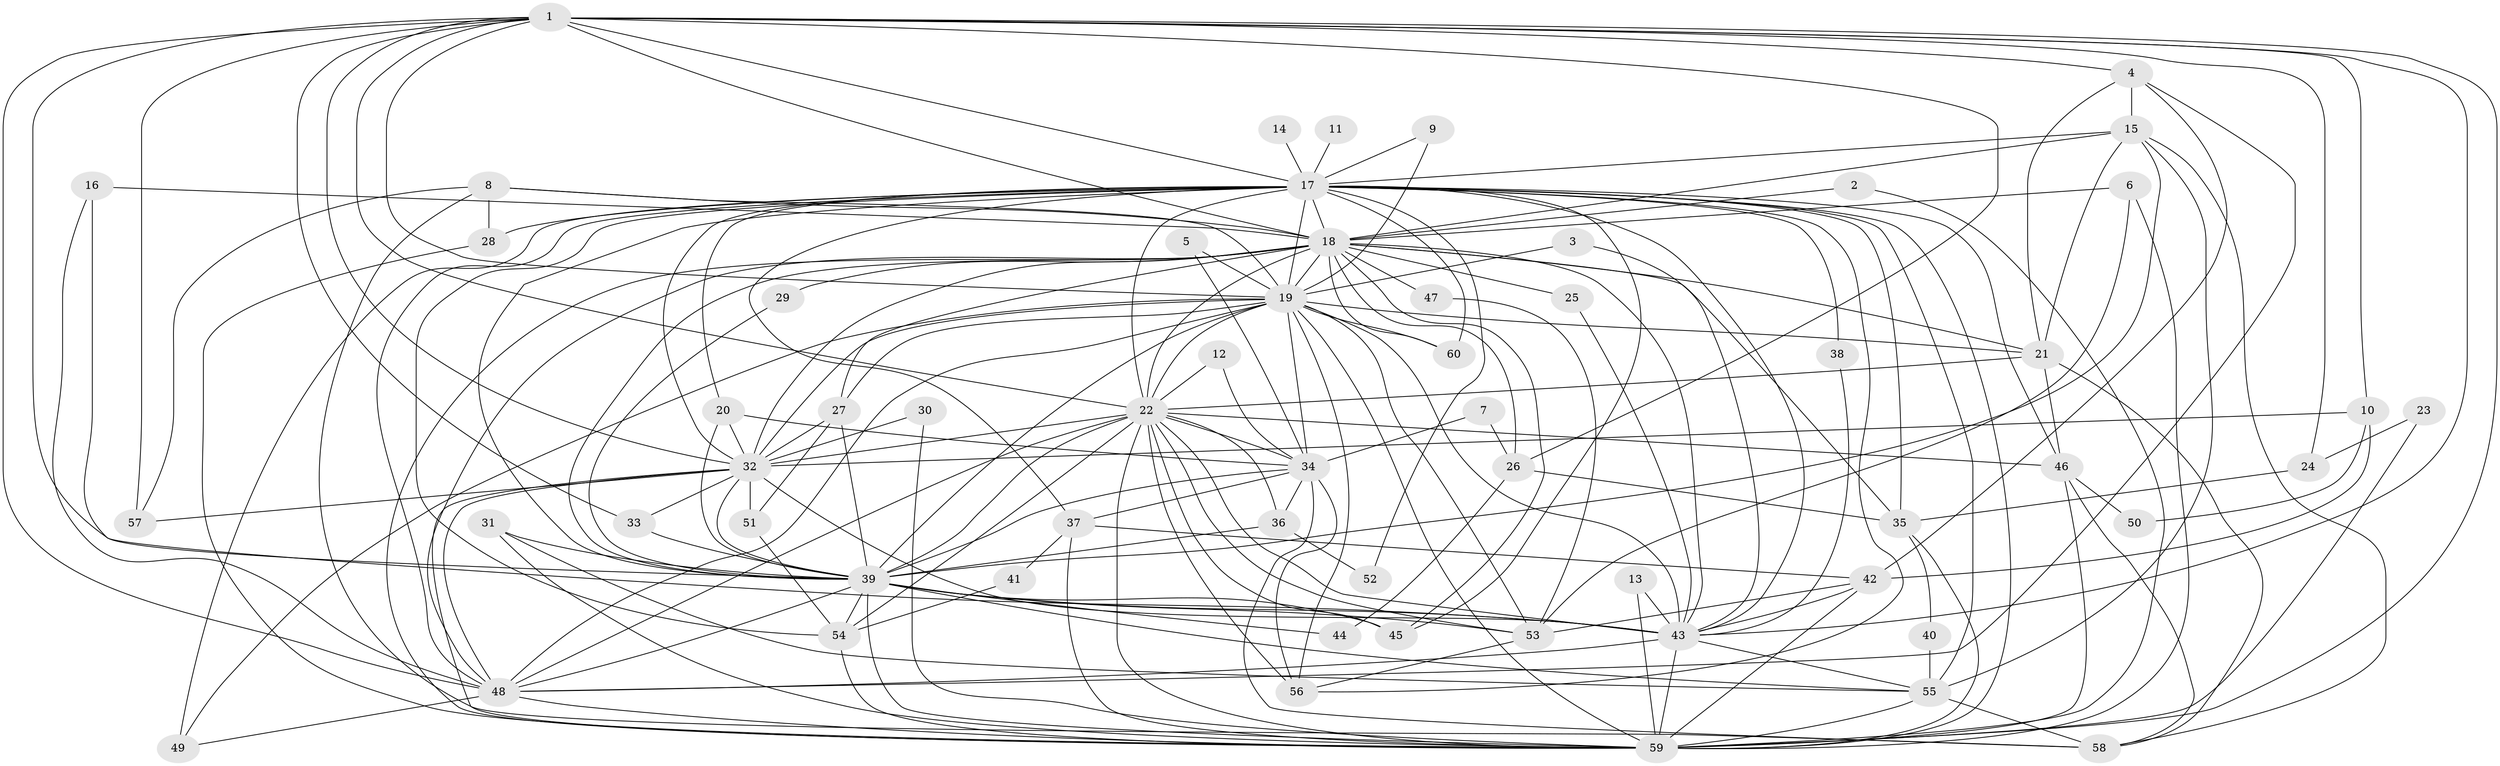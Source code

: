 // original degree distribution, {22: 0.025210084033613446, 31: 0.008403361344537815, 17: 0.01680672268907563, 24: 0.008403361344537815, 16: 0.008403361344537815, 14: 0.008403361344537815, 26: 0.008403361344537815, 3: 0.226890756302521, 4: 0.11764705882352941, 6: 0.025210084033613446, 2: 0.47058823529411764, 5: 0.06722689075630252, 8: 0.008403361344537815}
// Generated by graph-tools (version 1.1) at 2025/49/03/09/25 03:49:29]
// undirected, 60 vertices, 187 edges
graph export_dot {
graph [start="1"]
  node [color=gray90,style=filled];
  1;
  2;
  3;
  4;
  5;
  6;
  7;
  8;
  9;
  10;
  11;
  12;
  13;
  14;
  15;
  16;
  17;
  18;
  19;
  20;
  21;
  22;
  23;
  24;
  25;
  26;
  27;
  28;
  29;
  30;
  31;
  32;
  33;
  34;
  35;
  36;
  37;
  38;
  39;
  40;
  41;
  42;
  43;
  44;
  45;
  46;
  47;
  48;
  49;
  50;
  51;
  52;
  53;
  54;
  55;
  56;
  57;
  58;
  59;
  60;
  1 -- 4 [weight=1.0];
  1 -- 10 [weight=1.0];
  1 -- 17 [weight=1.0];
  1 -- 18 [weight=1.0];
  1 -- 19 [weight=1.0];
  1 -- 22 [weight=2.0];
  1 -- 24 [weight=1.0];
  1 -- 26 [weight=1.0];
  1 -- 32 [weight=1.0];
  1 -- 33 [weight=1.0];
  1 -- 39 [weight=1.0];
  1 -- 43 [weight=1.0];
  1 -- 48 [weight=1.0];
  1 -- 57 [weight=1.0];
  1 -- 59 [weight=1.0];
  2 -- 18 [weight=1.0];
  2 -- 59 [weight=1.0];
  3 -- 19 [weight=1.0];
  3 -- 43 [weight=1.0];
  4 -- 15 [weight=1.0];
  4 -- 21 [weight=1.0];
  4 -- 42 [weight=1.0];
  4 -- 48 [weight=1.0];
  5 -- 19 [weight=1.0];
  5 -- 34 [weight=1.0];
  6 -- 18 [weight=1.0];
  6 -- 53 [weight=1.0];
  6 -- 59 [weight=1.0];
  7 -- 26 [weight=1.0];
  7 -- 34 [weight=1.0];
  8 -- 18 [weight=1.0];
  8 -- 19 [weight=1.0];
  8 -- 28 [weight=1.0];
  8 -- 57 [weight=1.0];
  8 -- 58 [weight=1.0];
  9 -- 17 [weight=1.0];
  9 -- 19 [weight=1.0];
  10 -- 32 [weight=1.0];
  10 -- 42 [weight=1.0];
  10 -- 50 [weight=1.0];
  11 -- 17 [weight=1.0];
  12 -- 22 [weight=1.0];
  12 -- 34 [weight=1.0];
  13 -- 43 [weight=1.0];
  13 -- 59 [weight=1.0];
  14 -- 17 [weight=1.0];
  15 -- 17 [weight=1.0];
  15 -- 18 [weight=1.0];
  15 -- 21 [weight=1.0];
  15 -- 39 [weight=1.0];
  15 -- 55 [weight=1.0];
  15 -- 58 [weight=1.0];
  16 -- 18 [weight=1.0];
  16 -- 43 [weight=1.0];
  16 -- 48 [weight=1.0];
  17 -- 18 [weight=1.0];
  17 -- 19 [weight=2.0];
  17 -- 20 [weight=1.0];
  17 -- 22 [weight=2.0];
  17 -- 28 [weight=1.0];
  17 -- 32 [weight=1.0];
  17 -- 35 [weight=1.0];
  17 -- 37 [weight=1.0];
  17 -- 38 [weight=1.0];
  17 -- 39 [weight=1.0];
  17 -- 43 [weight=1.0];
  17 -- 45 [weight=1.0];
  17 -- 46 [weight=1.0];
  17 -- 48 [weight=1.0];
  17 -- 49 [weight=1.0];
  17 -- 52 [weight=1.0];
  17 -- 54 [weight=1.0];
  17 -- 55 [weight=1.0];
  17 -- 56 [weight=1.0];
  17 -- 59 [weight=1.0];
  17 -- 60 [weight=1.0];
  18 -- 19 [weight=1.0];
  18 -- 21 [weight=1.0];
  18 -- 22 [weight=1.0];
  18 -- 25 [weight=1.0];
  18 -- 26 [weight=1.0];
  18 -- 27 [weight=1.0];
  18 -- 29 [weight=1.0];
  18 -- 32 [weight=1.0];
  18 -- 35 [weight=1.0];
  18 -- 39 [weight=1.0];
  18 -- 43 [weight=1.0];
  18 -- 45 [weight=1.0];
  18 -- 47 [weight=1.0];
  18 -- 48 [weight=1.0];
  18 -- 59 [weight=1.0];
  18 -- 60 [weight=1.0];
  19 -- 21 [weight=2.0];
  19 -- 22 [weight=1.0];
  19 -- 27 [weight=1.0];
  19 -- 32 [weight=1.0];
  19 -- 34 [weight=1.0];
  19 -- 39 [weight=1.0];
  19 -- 43 [weight=1.0];
  19 -- 48 [weight=1.0];
  19 -- 49 [weight=1.0];
  19 -- 53 [weight=1.0];
  19 -- 56 [weight=1.0];
  19 -- 59 [weight=1.0];
  19 -- 60 [weight=1.0];
  20 -- 32 [weight=1.0];
  20 -- 34 [weight=1.0];
  20 -- 39 [weight=1.0];
  21 -- 22 [weight=1.0];
  21 -- 46 [weight=1.0];
  21 -- 58 [weight=1.0];
  22 -- 32 [weight=2.0];
  22 -- 34 [weight=1.0];
  22 -- 36 [weight=2.0];
  22 -- 39 [weight=1.0];
  22 -- 43 [weight=1.0];
  22 -- 45 [weight=1.0];
  22 -- 46 [weight=1.0];
  22 -- 48 [weight=1.0];
  22 -- 53 [weight=1.0];
  22 -- 54 [weight=1.0];
  22 -- 56 [weight=1.0];
  22 -- 59 [weight=1.0];
  23 -- 24 [weight=1.0];
  23 -- 59 [weight=1.0];
  24 -- 35 [weight=1.0];
  25 -- 43 [weight=1.0];
  26 -- 35 [weight=2.0];
  26 -- 44 [weight=1.0];
  27 -- 32 [weight=1.0];
  27 -- 39 [weight=1.0];
  27 -- 51 [weight=1.0];
  28 -- 59 [weight=1.0];
  29 -- 39 [weight=1.0];
  30 -- 32 [weight=1.0];
  30 -- 59 [weight=1.0];
  31 -- 39 [weight=1.0];
  31 -- 55 [weight=1.0];
  31 -- 59 [weight=1.0];
  32 -- 33 [weight=1.0];
  32 -- 39 [weight=1.0];
  32 -- 43 [weight=1.0];
  32 -- 48 [weight=1.0];
  32 -- 51 [weight=1.0];
  32 -- 57 [weight=1.0];
  32 -- 59 [weight=1.0];
  33 -- 39 [weight=1.0];
  34 -- 36 [weight=1.0];
  34 -- 37 [weight=1.0];
  34 -- 39 [weight=1.0];
  34 -- 56 [weight=1.0];
  34 -- 58 [weight=1.0];
  35 -- 40 [weight=1.0];
  35 -- 59 [weight=2.0];
  36 -- 39 [weight=1.0];
  36 -- 52 [weight=1.0];
  37 -- 41 [weight=1.0];
  37 -- 42 [weight=1.0];
  37 -- 59 [weight=1.0];
  38 -- 43 [weight=1.0];
  39 -- 43 [weight=1.0];
  39 -- 44 [weight=1.0];
  39 -- 45 [weight=1.0];
  39 -- 48 [weight=1.0];
  39 -- 53 [weight=1.0];
  39 -- 54 [weight=1.0];
  39 -- 55 [weight=1.0];
  39 -- 59 [weight=1.0];
  40 -- 55 [weight=1.0];
  41 -- 54 [weight=1.0];
  42 -- 43 [weight=1.0];
  42 -- 53 [weight=1.0];
  42 -- 59 [weight=1.0];
  43 -- 48 [weight=1.0];
  43 -- 55 [weight=1.0];
  43 -- 59 [weight=2.0];
  46 -- 50 [weight=1.0];
  46 -- 58 [weight=1.0];
  46 -- 59 [weight=1.0];
  47 -- 53 [weight=1.0];
  48 -- 49 [weight=1.0];
  48 -- 59 [weight=1.0];
  51 -- 54 [weight=1.0];
  53 -- 56 [weight=1.0];
  54 -- 59 [weight=1.0];
  55 -- 58 [weight=1.0];
  55 -- 59 [weight=1.0];
}
